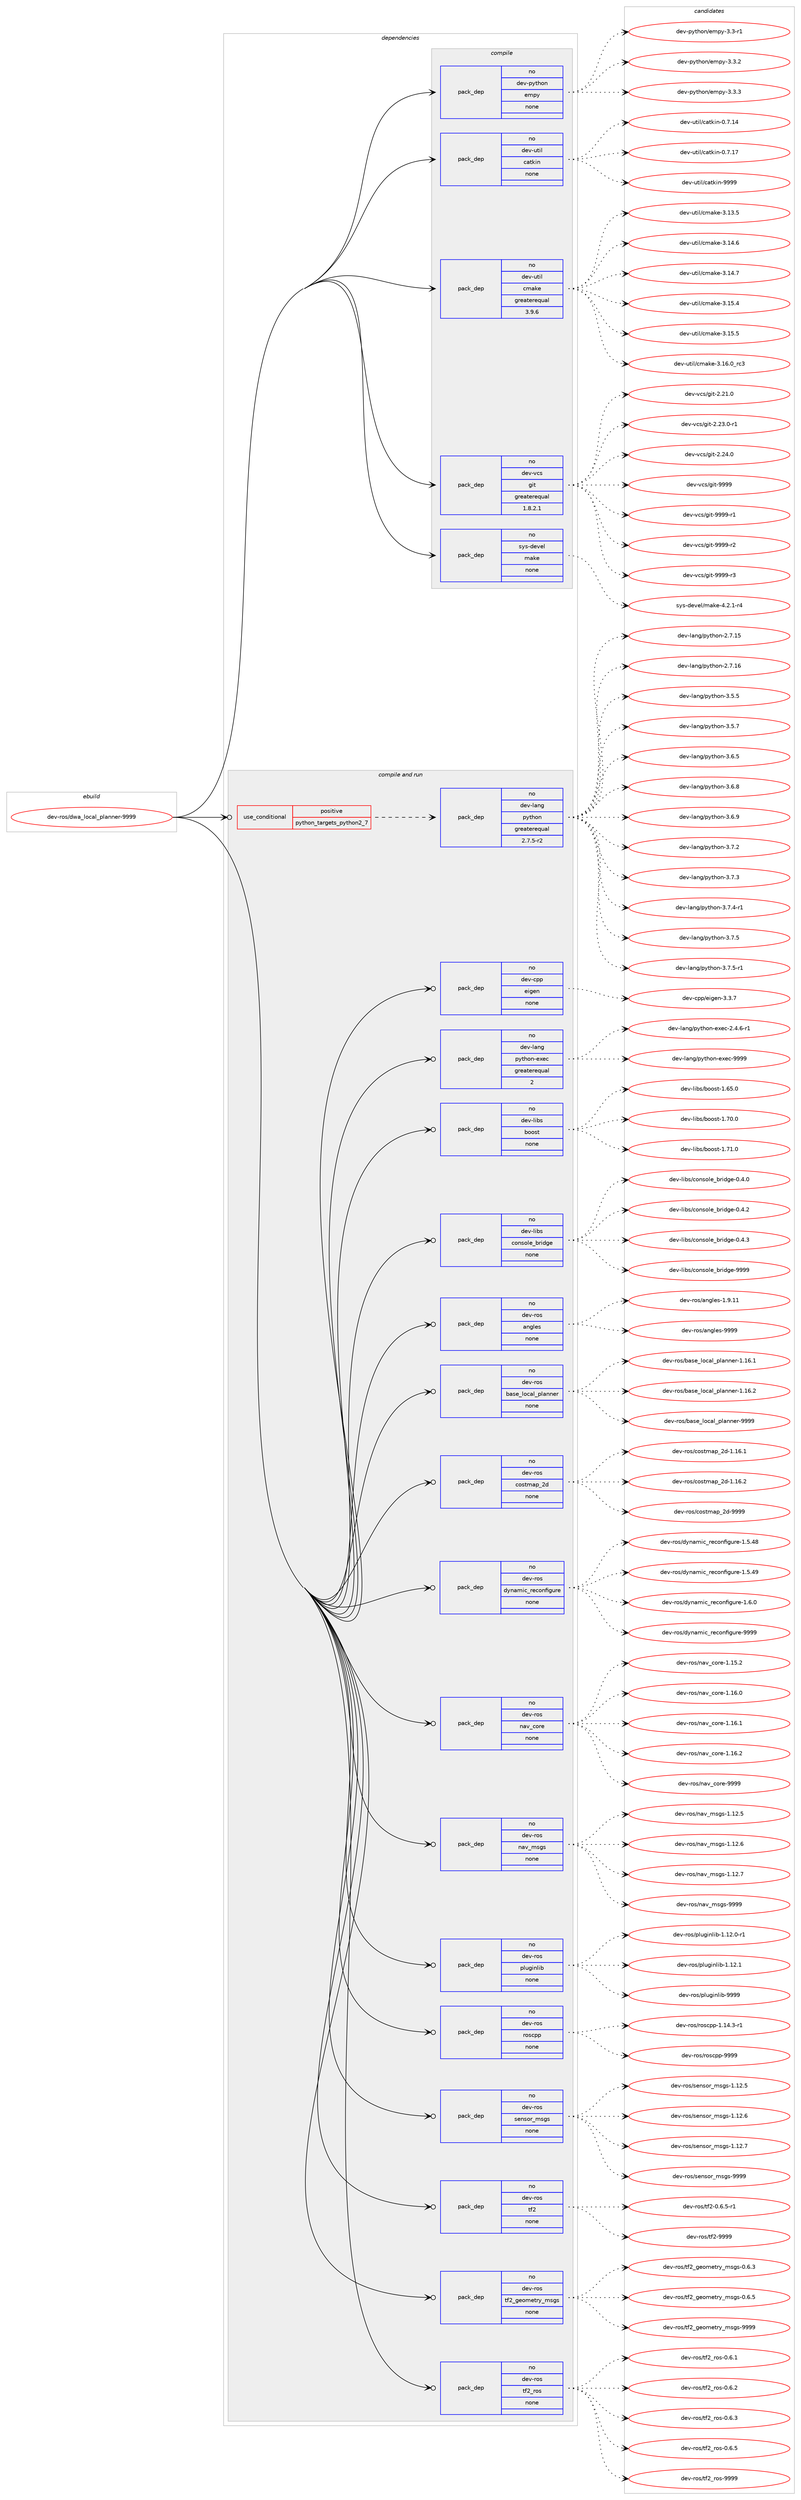 digraph prolog {

# *************
# Graph options
# *************

newrank=true;
concentrate=true;
compound=true;
graph [rankdir=LR,fontname=Helvetica,fontsize=10,ranksep=1.5];#, ranksep=2.5, nodesep=0.2];
edge  [arrowhead=vee];
node  [fontname=Helvetica,fontsize=10];

# **********
# The ebuild
# **********

subgraph cluster_leftcol {
color=gray;
rank=same;
label=<<i>ebuild</i>>;
id [label="dev-ros/dwa_local_planner-9999", color=red, width=4, href="../dev-ros/dwa_local_planner-9999.svg"];
}

# ****************
# The dependencies
# ****************

subgraph cluster_midcol {
color=gray;
label=<<i>dependencies</i>>;
subgraph cluster_compile {
fillcolor="#eeeeee";
style=filled;
label=<<i>compile</i>>;
subgraph pack486351 {
dependency651378 [label=<<TABLE BORDER="0" CELLBORDER="1" CELLSPACING="0" CELLPADDING="4" WIDTH="220"><TR><TD ROWSPAN="6" CELLPADDING="30">pack_dep</TD></TR><TR><TD WIDTH="110">no</TD></TR><TR><TD>dev-python</TD></TR><TR><TD>empy</TD></TR><TR><TD>none</TD></TR><TR><TD></TD></TR></TABLE>>, shape=none, color=blue];
}
id:e -> dependency651378:w [weight=20,style="solid",arrowhead="vee"];
subgraph pack486352 {
dependency651379 [label=<<TABLE BORDER="0" CELLBORDER="1" CELLSPACING="0" CELLPADDING="4" WIDTH="220"><TR><TD ROWSPAN="6" CELLPADDING="30">pack_dep</TD></TR><TR><TD WIDTH="110">no</TD></TR><TR><TD>dev-util</TD></TR><TR><TD>catkin</TD></TR><TR><TD>none</TD></TR><TR><TD></TD></TR></TABLE>>, shape=none, color=blue];
}
id:e -> dependency651379:w [weight=20,style="solid",arrowhead="vee"];
subgraph pack486353 {
dependency651380 [label=<<TABLE BORDER="0" CELLBORDER="1" CELLSPACING="0" CELLPADDING="4" WIDTH="220"><TR><TD ROWSPAN="6" CELLPADDING="30">pack_dep</TD></TR><TR><TD WIDTH="110">no</TD></TR><TR><TD>dev-util</TD></TR><TR><TD>cmake</TD></TR><TR><TD>greaterequal</TD></TR><TR><TD>3.9.6</TD></TR></TABLE>>, shape=none, color=blue];
}
id:e -> dependency651380:w [weight=20,style="solid",arrowhead="vee"];
subgraph pack486354 {
dependency651381 [label=<<TABLE BORDER="0" CELLBORDER="1" CELLSPACING="0" CELLPADDING="4" WIDTH="220"><TR><TD ROWSPAN="6" CELLPADDING="30">pack_dep</TD></TR><TR><TD WIDTH="110">no</TD></TR><TR><TD>dev-vcs</TD></TR><TR><TD>git</TD></TR><TR><TD>greaterequal</TD></TR><TR><TD>1.8.2.1</TD></TR></TABLE>>, shape=none, color=blue];
}
id:e -> dependency651381:w [weight=20,style="solid",arrowhead="vee"];
subgraph pack486355 {
dependency651382 [label=<<TABLE BORDER="0" CELLBORDER="1" CELLSPACING="0" CELLPADDING="4" WIDTH="220"><TR><TD ROWSPAN="6" CELLPADDING="30">pack_dep</TD></TR><TR><TD WIDTH="110">no</TD></TR><TR><TD>sys-devel</TD></TR><TR><TD>make</TD></TR><TR><TD>none</TD></TR><TR><TD></TD></TR></TABLE>>, shape=none, color=blue];
}
id:e -> dependency651382:w [weight=20,style="solid",arrowhead="vee"];
}
subgraph cluster_compileandrun {
fillcolor="#eeeeee";
style=filled;
label=<<i>compile and run</i>>;
subgraph cond153121 {
dependency651383 [label=<<TABLE BORDER="0" CELLBORDER="1" CELLSPACING="0" CELLPADDING="4"><TR><TD ROWSPAN="3" CELLPADDING="10">use_conditional</TD></TR><TR><TD>positive</TD></TR><TR><TD>python_targets_python2_7</TD></TR></TABLE>>, shape=none, color=red];
subgraph pack486356 {
dependency651384 [label=<<TABLE BORDER="0" CELLBORDER="1" CELLSPACING="0" CELLPADDING="4" WIDTH="220"><TR><TD ROWSPAN="6" CELLPADDING="30">pack_dep</TD></TR><TR><TD WIDTH="110">no</TD></TR><TR><TD>dev-lang</TD></TR><TR><TD>python</TD></TR><TR><TD>greaterequal</TD></TR><TR><TD>2.7.5-r2</TD></TR></TABLE>>, shape=none, color=blue];
}
dependency651383:e -> dependency651384:w [weight=20,style="dashed",arrowhead="vee"];
}
id:e -> dependency651383:w [weight=20,style="solid",arrowhead="odotvee"];
subgraph pack486357 {
dependency651385 [label=<<TABLE BORDER="0" CELLBORDER="1" CELLSPACING="0" CELLPADDING="4" WIDTH="220"><TR><TD ROWSPAN="6" CELLPADDING="30">pack_dep</TD></TR><TR><TD WIDTH="110">no</TD></TR><TR><TD>dev-cpp</TD></TR><TR><TD>eigen</TD></TR><TR><TD>none</TD></TR><TR><TD></TD></TR></TABLE>>, shape=none, color=blue];
}
id:e -> dependency651385:w [weight=20,style="solid",arrowhead="odotvee"];
subgraph pack486358 {
dependency651386 [label=<<TABLE BORDER="0" CELLBORDER="1" CELLSPACING="0" CELLPADDING="4" WIDTH="220"><TR><TD ROWSPAN="6" CELLPADDING="30">pack_dep</TD></TR><TR><TD WIDTH="110">no</TD></TR><TR><TD>dev-lang</TD></TR><TR><TD>python-exec</TD></TR><TR><TD>greaterequal</TD></TR><TR><TD>2</TD></TR></TABLE>>, shape=none, color=blue];
}
id:e -> dependency651386:w [weight=20,style="solid",arrowhead="odotvee"];
subgraph pack486359 {
dependency651387 [label=<<TABLE BORDER="0" CELLBORDER="1" CELLSPACING="0" CELLPADDING="4" WIDTH="220"><TR><TD ROWSPAN="6" CELLPADDING="30">pack_dep</TD></TR><TR><TD WIDTH="110">no</TD></TR><TR><TD>dev-libs</TD></TR><TR><TD>boost</TD></TR><TR><TD>none</TD></TR><TR><TD></TD></TR></TABLE>>, shape=none, color=blue];
}
id:e -> dependency651387:w [weight=20,style="solid",arrowhead="odotvee"];
subgraph pack486360 {
dependency651388 [label=<<TABLE BORDER="0" CELLBORDER="1" CELLSPACING="0" CELLPADDING="4" WIDTH="220"><TR><TD ROWSPAN="6" CELLPADDING="30">pack_dep</TD></TR><TR><TD WIDTH="110">no</TD></TR><TR><TD>dev-libs</TD></TR><TR><TD>console_bridge</TD></TR><TR><TD>none</TD></TR><TR><TD></TD></TR></TABLE>>, shape=none, color=blue];
}
id:e -> dependency651388:w [weight=20,style="solid",arrowhead="odotvee"];
subgraph pack486361 {
dependency651389 [label=<<TABLE BORDER="0" CELLBORDER="1" CELLSPACING="0" CELLPADDING="4" WIDTH="220"><TR><TD ROWSPAN="6" CELLPADDING="30">pack_dep</TD></TR><TR><TD WIDTH="110">no</TD></TR><TR><TD>dev-ros</TD></TR><TR><TD>angles</TD></TR><TR><TD>none</TD></TR><TR><TD></TD></TR></TABLE>>, shape=none, color=blue];
}
id:e -> dependency651389:w [weight=20,style="solid",arrowhead="odotvee"];
subgraph pack486362 {
dependency651390 [label=<<TABLE BORDER="0" CELLBORDER="1" CELLSPACING="0" CELLPADDING="4" WIDTH="220"><TR><TD ROWSPAN="6" CELLPADDING="30">pack_dep</TD></TR><TR><TD WIDTH="110">no</TD></TR><TR><TD>dev-ros</TD></TR><TR><TD>base_local_planner</TD></TR><TR><TD>none</TD></TR><TR><TD></TD></TR></TABLE>>, shape=none, color=blue];
}
id:e -> dependency651390:w [weight=20,style="solid",arrowhead="odotvee"];
subgraph pack486363 {
dependency651391 [label=<<TABLE BORDER="0" CELLBORDER="1" CELLSPACING="0" CELLPADDING="4" WIDTH="220"><TR><TD ROWSPAN="6" CELLPADDING="30">pack_dep</TD></TR><TR><TD WIDTH="110">no</TD></TR><TR><TD>dev-ros</TD></TR><TR><TD>costmap_2d</TD></TR><TR><TD>none</TD></TR><TR><TD></TD></TR></TABLE>>, shape=none, color=blue];
}
id:e -> dependency651391:w [weight=20,style="solid",arrowhead="odotvee"];
subgraph pack486364 {
dependency651392 [label=<<TABLE BORDER="0" CELLBORDER="1" CELLSPACING="0" CELLPADDING="4" WIDTH="220"><TR><TD ROWSPAN="6" CELLPADDING="30">pack_dep</TD></TR><TR><TD WIDTH="110">no</TD></TR><TR><TD>dev-ros</TD></TR><TR><TD>dynamic_reconfigure</TD></TR><TR><TD>none</TD></TR><TR><TD></TD></TR></TABLE>>, shape=none, color=blue];
}
id:e -> dependency651392:w [weight=20,style="solid",arrowhead="odotvee"];
subgraph pack486365 {
dependency651393 [label=<<TABLE BORDER="0" CELLBORDER="1" CELLSPACING="0" CELLPADDING="4" WIDTH="220"><TR><TD ROWSPAN="6" CELLPADDING="30">pack_dep</TD></TR><TR><TD WIDTH="110">no</TD></TR><TR><TD>dev-ros</TD></TR><TR><TD>nav_core</TD></TR><TR><TD>none</TD></TR><TR><TD></TD></TR></TABLE>>, shape=none, color=blue];
}
id:e -> dependency651393:w [weight=20,style="solid",arrowhead="odotvee"];
subgraph pack486366 {
dependency651394 [label=<<TABLE BORDER="0" CELLBORDER="1" CELLSPACING="0" CELLPADDING="4" WIDTH="220"><TR><TD ROWSPAN="6" CELLPADDING="30">pack_dep</TD></TR><TR><TD WIDTH="110">no</TD></TR><TR><TD>dev-ros</TD></TR><TR><TD>nav_msgs</TD></TR><TR><TD>none</TD></TR><TR><TD></TD></TR></TABLE>>, shape=none, color=blue];
}
id:e -> dependency651394:w [weight=20,style="solid",arrowhead="odotvee"];
subgraph pack486367 {
dependency651395 [label=<<TABLE BORDER="0" CELLBORDER="1" CELLSPACING="0" CELLPADDING="4" WIDTH="220"><TR><TD ROWSPAN="6" CELLPADDING="30">pack_dep</TD></TR><TR><TD WIDTH="110">no</TD></TR><TR><TD>dev-ros</TD></TR><TR><TD>pluginlib</TD></TR><TR><TD>none</TD></TR><TR><TD></TD></TR></TABLE>>, shape=none, color=blue];
}
id:e -> dependency651395:w [weight=20,style="solid",arrowhead="odotvee"];
subgraph pack486368 {
dependency651396 [label=<<TABLE BORDER="0" CELLBORDER="1" CELLSPACING="0" CELLPADDING="4" WIDTH="220"><TR><TD ROWSPAN="6" CELLPADDING="30">pack_dep</TD></TR><TR><TD WIDTH="110">no</TD></TR><TR><TD>dev-ros</TD></TR><TR><TD>roscpp</TD></TR><TR><TD>none</TD></TR><TR><TD></TD></TR></TABLE>>, shape=none, color=blue];
}
id:e -> dependency651396:w [weight=20,style="solid",arrowhead="odotvee"];
subgraph pack486369 {
dependency651397 [label=<<TABLE BORDER="0" CELLBORDER="1" CELLSPACING="0" CELLPADDING="4" WIDTH="220"><TR><TD ROWSPAN="6" CELLPADDING="30">pack_dep</TD></TR><TR><TD WIDTH="110">no</TD></TR><TR><TD>dev-ros</TD></TR><TR><TD>sensor_msgs</TD></TR><TR><TD>none</TD></TR><TR><TD></TD></TR></TABLE>>, shape=none, color=blue];
}
id:e -> dependency651397:w [weight=20,style="solid",arrowhead="odotvee"];
subgraph pack486370 {
dependency651398 [label=<<TABLE BORDER="0" CELLBORDER="1" CELLSPACING="0" CELLPADDING="4" WIDTH="220"><TR><TD ROWSPAN="6" CELLPADDING="30">pack_dep</TD></TR><TR><TD WIDTH="110">no</TD></TR><TR><TD>dev-ros</TD></TR><TR><TD>tf2</TD></TR><TR><TD>none</TD></TR><TR><TD></TD></TR></TABLE>>, shape=none, color=blue];
}
id:e -> dependency651398:w [weight=20,style="solid",arrowhead="odotvee"];
subgraph pack486371 {
dependency651399 [label=<<TABLE BORDER="0" CELLBORDER="1" CELLSPACING="0" CELLPADDING="4" WIDTH="220"><TR><TD ROWSPAN="6" CELLPADDING="30">pack_dep</TD></TR><TR><TD WIDTH="110">no</TD></TR><TR><TD>dev-ros</TD></TR><TR><TD>tf2_geometry_msgs</TD></TR><TR><TD>none</TD></TR><TR><TD></TD></TR></TABLE>>, shape=none, color=blue];
}
id:e -> dependency651399:w [weight=20,style="solid",arrowhead="odotvee"];
subgraph pack486372 {
dependency651400 [label=<<TABLE BORDER="0" CELLBORDER="1" CELLSPACING="0" CELLPADDING="4" WIDTH="220"><TR><TD ROWSPAN="6" CELLPADDING="30">pack_dep</TD></TR><TR><TD WIDTH="110">no</TD></TR><TR><TD>dev-ros</TD></TR><TR><TD>tf2_ros</TD></TR><TR><TD>none</TD></TR><TR><TD></TD></TR></TABLE>>, shape=none, color=blue];
}
id:e -> dependency651400:w [weight=20,style="solid",arrowhead="odotvee"];
}
subgraph cluster_run {
fillcolor="#eeeeee";
style=filled;
label=<<i>run</i>>;
}
}

# **************
# The candidates
# **************

subgraph cluster_choices {
rank=same;
color=gray;
label=<<i>candidates</i>>;

subgraph choice486351 {
color=black;
nodesep=1;
choice1001011184511212111610411111047101109112121455146514511449 [label="dev-python/empy-3.3-r1", color=red, width=4,href="../dev-python/empy-3.3-r1.svg"];
choice1001011184511212111610411111047101109112121455146514650 [label="dev-python/empy-3.3.2", color=red, width=4,href="../dev-python/empy-3.3.2.svg"];
choice1001011184511212111610411111047101109112121455146514651 [label="dev-python/empy-3.3.3", color=red, width=4,href="../dev-python/empy-3.3.3.svg"];
dependency651378:e -> choice1001011184511212111610411111047101109112121455146514511449:w [style=dotted,weight="100"];
dependency651378:e -> choice1001011184511212111610411111047101109112121455146514650:w [style=dotted,weight="100"];
dependency651378:e -> choice1001011184511212111610411111047101109112121455146514651:w [style=dotted,weight="100"];
}
subgraph choice486352 {
color=black;
nodesep=1;
choice1001011184511711610510847999711610710511045484655464952 [label="dev-util/catkin-0.7.14", color=red, width=4,href="../dev-util/catkin-0.7.14.svg"];
choice1001011184511711610510847999711610710511045484655464955 [label="dev-util/catkin-0.7.17", color=red, width=4,href="../dev-util/catkin-0.7.17.svg"];
choice100101118451171161051084799971161071051104557575757 [label="dev-util/catkin-9999", color=red, width=4,href="../dev-util/catkin-9999.svg"];
dependency651379:e -> choice1001011184511711610510847999711610710511045484655464952:w [style=dotted,weight="100"];
dependency651379:e -> choice1001011184511711610510847999711610710511045484655464955:w [style=dotted,weight="100"];
dependency651379:e -> choice100101118451171161051084799971161071051104557575757:w [style=dotted,weight="100"];
}
subgraph choice486353 {
color=black;
nodesep=1;
choice1001011184511711610510847991099710710145514649514653 [label="dev-util/cmake-3.13.5", color=red, width=4,href="../dev-util/cmake-3.13.5.svg"];
choice1001011184511711610510847991099710710145514649524654 [label="dev-util/cmake-3.14.6", color=red, width=4,href="../dev-util/cmake-3.14.6.svg"];
choice1001011184511711610510847991099710710145514649524655 [label="dev-util/cmake-3.14.7", color=red, width=4,href="../dev-util/cmake-3.14.7.svg"];
choice1001011184511711610510847991099710710145514649534652 [label="dev-util/cmake-3.15.4", color=red, width=4,href="../dev-util/cmake-3.15.4.svg"];
choice1001011184511711610510847991099710710145514649534653 [label="dev-util/cmake-3.15.5", color=red, width=4,href="../dev-util/cmake-3.15.5.svg"];
choice1001011184511711610510847991099710710145514649544648951149951 [label="dev-util/cmake-3.16.0_rc3", color=red, width=4,href="../dev-util/cmake-3.16.0_rc3.svg"];
dependency651380:e -> choice1001011184511711610510847991099710710145514649514653:w [style=dotted,weight="100"];
dependency651380:e -> choice1001011184511711610510847991099710710145514649524654:w [style=dotted,weight="100"];
dependency651380:e -> choice1001011184511711610510847991099710710145514649524655:w [style=dotted,weight="100"];
dependency651380:e -> choice1001011184511711610510847991099710710145514649534652:w [style=dotted,weight="100"];
dependency651380:e -> choice1001011184511711610510847991099710710145514649534653:w [style=dotted,weight="100"];
dependency651380:e -> choice1001011184511711610510847991099710710145514649544648951149951:w [style=dotted,weight="100"];
}
subgraph choice486354 {
color=black;
nodesep=1;
choice10010111845118991154710310511645504650494648 [label="dev-vcs/git-2.21.0", color=red, width=4,href="../dev-vcs/git-2.21.0.svg"];
choice100101118451189911547103105116455046505146484511449 [label="dev-vcs/git-2.23.0-r1", color=red, width=4,href="../dev-vcs/git-2.23.0-r1.svg"];
choice10010111845118991154710310511645504650524648 [label="dev-vcs/git-2.24.0", color=red, width=4,href="../dev-vcs/git-2.24.0.svg"];
choice1001011184511899115471031051164557575757 [label="dev-vcs/git-9999", color=red, width=4,href="../dev-vcs/git-9999.svg"];
choice10010111845118991154710310511645575757574511449 [label="dev-vcs/git-9999-r1", color=red, width=4,href="../dev-vcs/git-9999-r1.svg"];
choice10010111845118991154710310511645575757574511450 [label="dev-vcs/git-9999-r2", color=red, width=4,href="../dev-vcs/git-9999-r2.svg"];
choice10010111845118991154710310511645575757574511451 [label="dev-vcs/git-9999-r3", color=red, width=4,href="../dev-vcs/git-9999-r3.svg"];
dependency651381:e -> choice10010111845118991154710310511645504650494648:w [style=dotted,weight="100"];
dependency651381:e -> choice100101118451189911547103105116455046505146484511449:w [style=dotted,weight="100"];
dependency651381:e -> choice10010111845118991154710310511645504650524648:w [style=dotted,weight="100"];
dependency651381:e -> choice1001011184511899115471031051164557575757:w [style=dotted,weight="100"];
dependency651381:e -> choice10010111845118991154710310511645575757574511449:w [style=dotted,weight="100"];
dependency651381:e -> choice10010111845118991154710310511645575757574511450:w [style=dotted,weight="100"];
dependency651381:e -> choice10010111845118991154710310511645575757574511451:w [style=dotted,weight="100"];
}
subgraph choice486355 {
color=black;
nodesep=1;
choice1151211154510010111810110847109971071014552465046494511452 [label="sys-devel/make-4.2.1-r4", color=red, width=4,href="../sys-devel/make-4.2.1-r4.svg"];
dependency651382:e -> choice1151211154510010111810110847109971071014552465046494511452:w [style=dotted,weight="100"];
}
subgraph choice486356 {
color=black;
nodesep=1;
choice10010111845108971101034711212111610411111045504655464953 [label="dev-lang/python-2.7.15", color=red, width=4,href="../dev-lang/python-2.7.15.svg"];
choice10010111845108971101034711212111610411111045504655464954 [label="dev-lang/python-2.7.16", color=red, width=4,href="../dev-lang/python-2.7.16.svg"];
choice100101118451089711010347112121116104111110455146534653 [label="dev-lang/python-3.5.5", color=red, width=4,href="../dev-lang/python-3.5.5.svg"];
choice100101118451089711010347112121116104111110455146534655 [label="dev-lang/python-3.5.7", color=red, width=4,href="../dev-lang/python-3.5.7.svg"];
choice100101118451089711010347112121116104111110455146544653 [label="dev-lang/python-3.6.5", color=red, width=4,href="../dev-lang/python-3.6.5.svg"];
choice100101118451089711010347112121116104111110455146544656 [label="dev-lang/python-3.6.8", color=red, width=4,href="../dev-lang/python-3.6.8.svg"];
choice100101118451089711010347112121116104111110455146544657 [label="dev-lang/python-3.6.9", color=red, width=4,href="../dev-lang/python-3.6.9.svg"];
choice100101118451089711010347112121116104111110455146554650 [label="dev-lang/python-3.7.2", color=red, width=4,href="../dev-lang/python-3.7.2.svg"];
choice100101118451089711010347112121116104111110455146554651 [label="dev-lang/python-3.7.3", color=red, width=4,href="../dev-lang/python-3.7.3.svg"];
choice1001011184510897110103471121211161041111104551465546524511449 [label="dev-lang/python-3.7.4-r1", color=red, width=4,href="../dev-lang/python-3.7.4-r1.svg"];
choice100101118451089711010347112121116104111110455146554653 [label="dev-lang/python-3.7.5", color=red, width=4,href="../dev-lang/python-3.7.5.svg"];
choice1001011184510897110103471121211161041111104551465546534511449 [label="dev-lang/python-3.7.5-r1", color=red, width=4,href="../dev-lang/python-3.7.5-r1.svg"];
dependency651384:e -> choice10010111845108971101034711212111610411111045504655464953:w [style=dotted,weight="100"];
dependency651384:e -> choice10010111845108971101034711212111610411111045504655464954:w [style=dotted,weight="100"];
dependency651384:e -> choice100101118451089711010347112121116104111110455146534653:w [style=dotted,weight="100"];
dependency651384:e -> choice100101118451089711010347112121116104111110455146534655:w [style=dotted,weight="100"];
dependency651384:e -> choice100101118451089711010347112121116104111110455146544653:w [style=dotted,weight="100"];
dependency651384:e -> choice100101118451089711010347112121116104111110455146544656:w [style=dotted,weight="100"];
dependency651384:e -> choice100101118451089711010347112121116104111110455146544657:w [style=dotted,weight="100"];
dependency651384:e -> choice100101118451089711010347112121116104111110455146554650:w [style=dotted,weight="100"];
dependency651384:e -> choice100101118451089711010347112121116104111110455146554651:w [style=dotted,weight="100"];
dependency651384:e -> choice1001011184510897110103471121211161041111104551465546524511449:w [style=dotted,weight="100"];
dependency651384:e -> choice100101118451089711010347112121116104111110455146554653:w [style=dotted,weight="100"];
dependency651384:e -> choice1001011184510897110103471121211161041111104551465546534511449:w [style=dotted,weight="100"];
}
subgraph choice486357 {
color=black;
nodesep=1;
choice100101118459911211247101105103101110455146514655 [label="dev-cpp/eigen-3.3.7", color=red, width=4,href="../dev-cpp/eigen-3.3.7.svg"];
dependency651385:e -> choice100101118459911211247101105103101110455146514655:w [style=dotted,weight="100"];
}
subgraph choice486358 {
color=black;
nodesep=1;
choice10010111845108971101034711212111610411111045101120101994550465246544511449 [label="dev-lang/python-exec-2.4.6-r1", color=red, width=4,href="../dev-lang/python-exec-2.4.6-r1.svg"];
choice10010111845108971101034711212111610411111045101120101994557575757 [label="dev-lang/python-exec-9999", color=red, width=4,href="../dev-lang/python-exec-9999.svg"];
dependency651386:e -> choice10010111845108971101034711212111610411111045101120101994550465246544511449:w [style=dotted,weight="100"];
dependency651386:e -> choice10010111845108971101034711212111610411111045101120101994557575757:w [style=dotted,weight="100"];
}
subgraph choice486359 {
color=black;
nodesep=1;
choice1001011184510810598115479811111111511645494654534648 [label="dev-libs/boost-1.65.0", color=red, width=4,href="../dev-libs/boost-1.65.0.svg"];
choice1001011184510810598115479811111111511645494655484648 [label="dev-libs/boost-1.70.0", color=red, width=4,href="../dev-libs/boost-1.70.0.svg"];
choice1001011184510810598115479811111111511645494655494648 [label="dev-libs/boost-1.71.0", color=red, width=4,href="../dev-libs/boost-1.71.0.svg"];
dependency651387:e -> choice1001011184510810598115479811111111511645494654534648:w [style=dotted,weight="100"];
dependency651387:e -> choice1001011184510810598115479811111111511645494655484648:w [style=dotted,weight="100"];
dependency651387:e -> choice1001011184510810598115479811111111511645494655494648:w [style=dotted,weight="100"];
}
subgraph choice486360 {
color=black;
nodesep=1;
choice100101118451081059811547991111101151111081019598114105100103101454846524648 [label="dev-libs/console_bridge-0.4.0", color=red, width=4,href="../dev-libs/console_bridge-0.4.0.svg"];
choice100101118451081059811547991111101151111081019598114105100103101454846524650 [label="dev-libs/console_bridge-0.4.2", color=red, width=4,href="../dev-libs/console_bridge-0.4.2.svg"];
choice100101118451081059811547991111101151111081019598114105100103101454846524651 [label="dev-libs/console_bridge-0.4.3", color=red, width=4,href="../dev-libs/console_bridge-0.4.3.svg"];
choice1001011184510810598115479911111011511110810195981141051001031014557575757 [label="dev-libs/console_bridge-9999", color=red, width=4,href="../dev-libs/console_bridge-9999.svg"];
dependency651388:e -> choice100101118451081059811547991111101151111081019598114105100103101454846524648:w [style=dotted,weight="100"];
dependency651388:e -> choice100101118451081059811547991111101151111081019598114105100103101454846524650:w [style=dotted,weight="100"];
dependency651388:e -> choice100101118451081059811547991111101151111081019598114105100103101454846524651:w [style=dotted,weight="100"];
dependency651388:e -> choice1001011184510810598115479911111011511110810195981141051001031014557575757:w [style=dotted,weight="100"];
}
subgraph choice486361 {
color=black;
nodesep=1;
choice10010111845114111115479711010310810111545494657464949 [label="dev-ros/angles-1.9.11", color=red, width=4,href="../dev-ros/angles-1.9.11.svg"];
choice1001011184511411111547971101031081011154557575757 [label="dev-ros/angles-9999", color=red, width=4,href="../dev-ros/angles-9999.svg"];
dependency651389:e -> choice10010111845114111115479711010310810111545494657464949:w [style=dotted,weight="100"];
dependency651389:e -> choice1001011184511411111547971101031081011154557575757:w [style=dotted,weight="100"];
}
subgraph choice486362 {
color=black;
nodesep=1;
choice10010111845114111115479897115101951081119997108951121089711011010111445494649544649 [label="dev-ros/base_local_planner-1.16.1", color=red, width=4,href="../dev-ros/base_local_planner-1.16.1.svg"];
choice10010111845114111115479897115101951081119997108951121089711011010111445494649544650 [label="dev-ros/base_local_planner-1.16.2", color=red, width=4,href="../dev-ros/base_local_planner-1.16.2.svg"];
choice1001011184511411111547989711510195108111999710895112108971101101011144557575757 [label="dev-ros/base_local_planner-9999", color=red, width=4,href="../dev-ros/base_local_planner-9999.svg"];
dependency651390:e -> choice10010111845114111115479897115101951081119997108951121089711011010111445494649544649:w [style=dotted,weight="100"];
dependency651390:e -> choice10010111845114111115479897115101951081119997108951121089711011010111445494649544650:w [style=dotted,weight="100"];
dependency651390:e -> choice1001011184511411111547989711510195108111999710895112108971101101011144557575757:w [style=dotted,weight="100"];
}
subgraph choice486363 {
color=black;
nodesep=1;
choice10010111845114111115479911111511610997112955010045494649544649 [label="dev-ros/costmap_2d-1.16.1", color=red, width=4,href="../dev-ros/costmap_2d-1.16.1.svg"];
choice10010111845114111115479911111511610997112955010045494649544650 [label="dev-ros/costmap_2d-1.16.2", color=red, width=4,href="../dev-ros/costmap_2d-1.16.2.svg"];
choice1001011184511411111547991111151161099711295501004557575757 [label="dev-ros/costmap_2d-9999", color=red, width=4,href="../dev-ros/costmap_2d-9999.svg"];
dependency651391:e -> choice10010111845114111115479911111511610997112955010045494649544649:w [style=dotted,weight="100"];
dependency651391:e -> choice10010111845114111115479911111511610997112955010045494649544650:w [style=dotted,weight="100"];
dependency651391:e -> choice1001011184511411111547991111151161099711295501004557575757:w [style=dotted,weight="100"];
}
subgraph choice486364 {
color=black;
nodesep=1;
choice10010111845114111115471001211109710910599951141019911111010210510311711410145494653465256 [label="dev-ros/dynamic_reconfigure-1.5.48", color=red, width=4,href="../dev-ros/dynamic_reconfigure-1.5.48.svg"];
choice10010111845114111115471001211109710910599951141019911111010210510311711410145494653465257 [label="dev-ros/dynamic_reconfigure-1.5.49", color=red, width=4,href="../dev-ros/dynamic_reconfigure-1.5.49.svg"];
choice100101118451141111154710012111097109105999511410199111110102105103117114101454946544648 [label="dev-ros/dynamic_reconfigure-1.6.0", color=red, width=4,href="../dev-ros/dynamic_reconfigure-1.6.0.svg"];
choice1001011184511411111547100121110971091059995114101991111101021051031171141014557575757 [label="dev-ros/dynamic_reconfigure-9999", color=red, width=4,href="../dev-ros/dynamic_reconfigure-9999.svg"];
dependency651392:e -> choice10010111845114111115471001211109710910599951141019911111010210510311711410145494653465256:w [style=dotted,weight="100"];
dependency651392:e -> choice10010111845114111115471001211109710910599951141019911111010210510311711410145494653465257:w [style=dotted,weight="100"];
dependency651392:e -> choice100101118451141111154710012111097109105999511410199111110102105103117114101454946544648:w [style=dotted,weight="100"];
dependency651392:e -> choice1001011184511411111547100121110971091059995114101991111101021051031171141014557575757:w [style=dotted,weight="100"];
}
subgraph choice486365 {
color=black;
nodesep=1;
choice100101118451141111154711097118959911111410145494649534650 [label="dev-ros/nav_core-1.15.2", color=red, width=4,href="../dev-ros/nav_core-1.15.2.svg"];
choice100101118451141111154711097118959911111410145494649544648 [label="dev-ros/nav_core-1.16.0", color=red, width=4,href="../dev-ros/nav_core-1.16.0.svg"];
choice100101118451141111154711097118959911111410145494649544649 [label="dev-ros/nav_core-1.16.1", color=red, width=4,href="../dev-ros/nav_core-1.16.1.svg"];
choice100101118451141111154711097118959911111410145494649544650 [label="dev-ros/nav_core-1.16.2", color=red, width=4,href="../dev-ros/nav_core-1.16.2.svg"];
choice10010111845114111115471109711895991111141014557575757 [label="dev-ros/nav_core-9999", color=red, width=4,href="../dev-ros/nav_core-9999.svg"];
dependency651393:e -> choice100101118451141111154711097118959911111410145494649534650:w [style=dotted,weight="100"];
dependency651393:e -> choice100101118451141111154711097118959911111410145494649544648:w [style=dotted,weight="100"];
dependency651393:e -> choice100101118451141111154711097118959911111410145494649544649:w [style=dotted,weight="100"];
dependency651393:e -> choice100101118451141111154711097118959911111410145494649544650:w [style=dotted,weight="100"];
dependency651393:e -> choice10010111845114111115471109711895991111141014557575757:w [style=dotted,weight="100"];
}
subgraph choice486366 {
color=black;
nodesep=1;
choice1001011184511411111547110971189510911510311545494649504653 [label="dev-ros/nav_msgs-1.12.5", color=red, width=4,href="../dev-ros/nav_msgs-1.12.5.svg"];
choice1001011184511411111547110971189510911510311545494649504654 [label="dev-ros/nav_msgs-1.12.6", color=red, width=4,href="../dev-ros/nav_msgs-1.12.6.svg"];
choice1001011184511411111547110971189510911510311545494649504655 [label="dev-ros/nav_msgs-1.12.7", color=red, width=4,href="../dev-ros/nav_msgs-1.12.7.svg"];
choice100101118451141111154711097118951091151031154557575757 [label="dev-ros/nav_msgs-9999", color=red, width=4,href="../dev-ros/nav_msgs-9999.svg"];
dependency651394:e -> choice1001011184511411111547110971189510911510311545494649504653:w [style=dotted,weight="100"];
dependency651394:e -> choice1001011184511411111547110971189510911510311545494649504654:w [style=dotted,weight="100"];
dependency651394:e -> choice1001011184511411111547110971189510911510311545494649504655:w [style=dotted,weight="100"];
dependency651394:e -> choice100101118451141111154711097118951091151031154557575757:w [style=dotted,weight="100"];
}
subgraph choice486367 {
color=black;
nodesep=1;
choice100101118451141111154711210811710310511010810598454946495046484511449 [label="dev-ros/pluginlib-1.12.0-r1", color=red, width=4,href="../dev-ros/pluginlib-1.12.0-r1.svg"];
choice10010111845114111115471121081171031051101081059845494649504649 [label="dev-ros/pluginlib-1.12.1", color=red, width=4,href="../dev-ros/pluginlib-1.12.1.svg"];
choice1001011184511411111547112108117103105110108105984557575757 [label="dev-ros/pluginlib-9999", color=red, width=4,href="../dev-ros/pluginlib-9999.svg"];
dependency651395:e -> choice100101118451141111154711210811710310511010810598454946495046484511449:w [style=dotted,weight="100"];
dependency651395:e -> choice10010111845114111115471121081171031051101081059845494649504649:w [style=dotted,weight="100"];
dependency651395:e -> choice1001011184511411111547112108117103105110108105984557575757:w [style=dotted,weight="100"];
}
subgraph choice486368 {
color=black;
nodesep=1;
choice100101118451141111154711411111599112112454946495246514511449 [label="dev-ros/roscpp-1.14.3-r1", color=red, width=4,href="../dev-ros/roscpp-1.14.3-r1.svg"];
choice1001011184511411111547114111115991121124557575757 [label="dev-ros/roscpp-9999", color=red, width=4,href="../dev-ros/roscpp-9999.svg"];
dependency651396:e -> choice100101118451141111154711411111599112112454946495246514511449:w [style=dotted,weight="100"];
dependency651396:e -> choice1001011184511411111547114111115991121124557575757:w [style=dotted,weight="100"];
}
subgraph choice486369 {
color=black;
nodesep=1;
choice10010111845114111115471151011101151111149510911510311545494649504653 [label="dev-ros/sensor_msgs-1.12.5", color=red, width=4,href="../dev-ros/sensor_msgs-1.12.5.svg"];
choice10010111845114111115471151011101151111149510911510311545494649504654 [label="dev-ros/sensor_msgs-1.12.6", color=red, width=4,href="../dev-ros/sensor_msgs-1.12.6.svg"];
choice10010111845114111115471151011101151111149510911510311545494649504655 [label="dev-ros/sensor_msgs-1.12.7", color=red, width=4,href="../dev-ros/sensor_msgs-1.12.7.svg"];
choice1001011184511411111547115101110115111114951091151031154557575757 [label="dev-ros/sensor_msgs-9999", color=red, width=4,href="../dev-ros/sensor_msgs-9999.svg"];
dependency651397:e -> choice10010111845114111115471151011101151111149510911510311545494649504653:w [style=dotted,weight="100"];
dependency651397:e -> choice10010111845114111115471151011101151111149510911510311545494649504654:w [style=dotted,weight="100"];
dependency651397:e -> choice10010111845114111115471151011101151111149510911510311545494649504655:w [style=dotted,weight="100"];
dependency651397:e -> choice1001011184511411111547115101110115111114951091151031154557575757:w [style=dotted,weight="100"];
}
subgraph choice486370 {
color=black;
nodesep=1;
choice1001011184511411111547116102504548465446534511449 [label="dev-ros/tf2-0.6.5-r1", color=red, width=4,href="../dev-ros/tf2-0.6.5-r1.svg"];
choice1001011184511411111547116102504557575757 [label="dev-ros/tf2-9999", color=red, width=4,href="../dev-ros/tf2-9999.svg"];
dependency651398:e -> choice1001011184511411111547116102504548465446534511449:w [style=dotted,weight="100"];
dependency651398:e -> choice1001011184511411111547116102504557575757:w [style=dotted,weight="100"];
}
subgraph choice486371 {
color=black;
nodesep=1;
choice1001011184511411111547116102509510310111110910111611412195109115103115454846544651 [label="dev-ros/tf2_geometry_msgs-0.6.3", color=red, width=4,href="../dev-ros/tf2_geometry_msgs-0.6.3.svg"];
choice1001011184511411111547116102509510310111110910111611412195109115103115454846544653 [label="dev-ros/tf2_geometry_msgs-0.6.5", color=red, width=4,href="../dev-ros/tf2_geometry_msgs-0.6.5.svg"];
choice10010111845114111115471161025095103101111109101116114121951091151031154557575757 [label="dev-ros/tf2_geometry_msgs-9999", color=red, width=4,href="../dev-ros/tf2_geometry_msgs-9999.svg"];
dependency651399:e -> choice1001011184511411111547116102509510310111110910111611412195109115103115454846544651:w [style=dotted,weight="100"];
dependency651399:e -> choice1001011184511411111547116102509510310111110910111611412195109115103115454846544653:w [style=dotted,weight="100"];
dependency651399:e -> choice10010111845114111115471161025095103101111109101116114121951091151031154557575757:w [style=dotted,weight="100"];
}
subgraph choice486372 {
color=black;
nodesep=1;
choice10010111845114111115471161025095114111115454846544649 [label="dev-ros/tf2_ros-0.6.1", color=red, width=4,href="../dev-ros/tf2_ros-0.6.1.svg"];
choice10010111845114111115471161025095114111115454846544650 [label="dev-ros/tf2_ros-0.6.2", color=red, width=4,href="../dev-ros/tf2_ros-0.6.2.svg"];
choice10010111845114111115471161025095114111115454846544651 [label="dev-ros/tf2_ros-0.6.3", color=red, width=4,href="../dev-ros/tf2_ros-0.6.3.svg"];
choice10010111845114111115471161025095114111115454846544653 [label="dev-ros/tf2_ros-0.6.5", color=red, width=4,href="../dev-ros/tf2_ros-0.6.5.svg"];
choice100101118451141111154711610250951141111154557575757 [label="dev-ros/tf2_ros-9999", color=red, width=4,href="../dev-ros/tf2_ros-9999.svg"];
dependency651400:e -> choice10010111845114111115471161025095114111115454846544649:w [style=dotted,weight="100"];
dependency651400:e -> choice10010111845114111115471161025095114111115454846544650:w [style=dotted,weight="100"];
dependency651400:e -> choice10010111845114111115471161025095114111115454846544651:w [style=dotted,weight="100"];
dependency651400:e -> choice10010111845114111115471161025095114111115454846544653:w [style=dotted,weight="100"];
dependency651400:e -> choice100101118451141111154711610250951141111154557575757:w [style=dotted,weight="100"];
}
}

}
